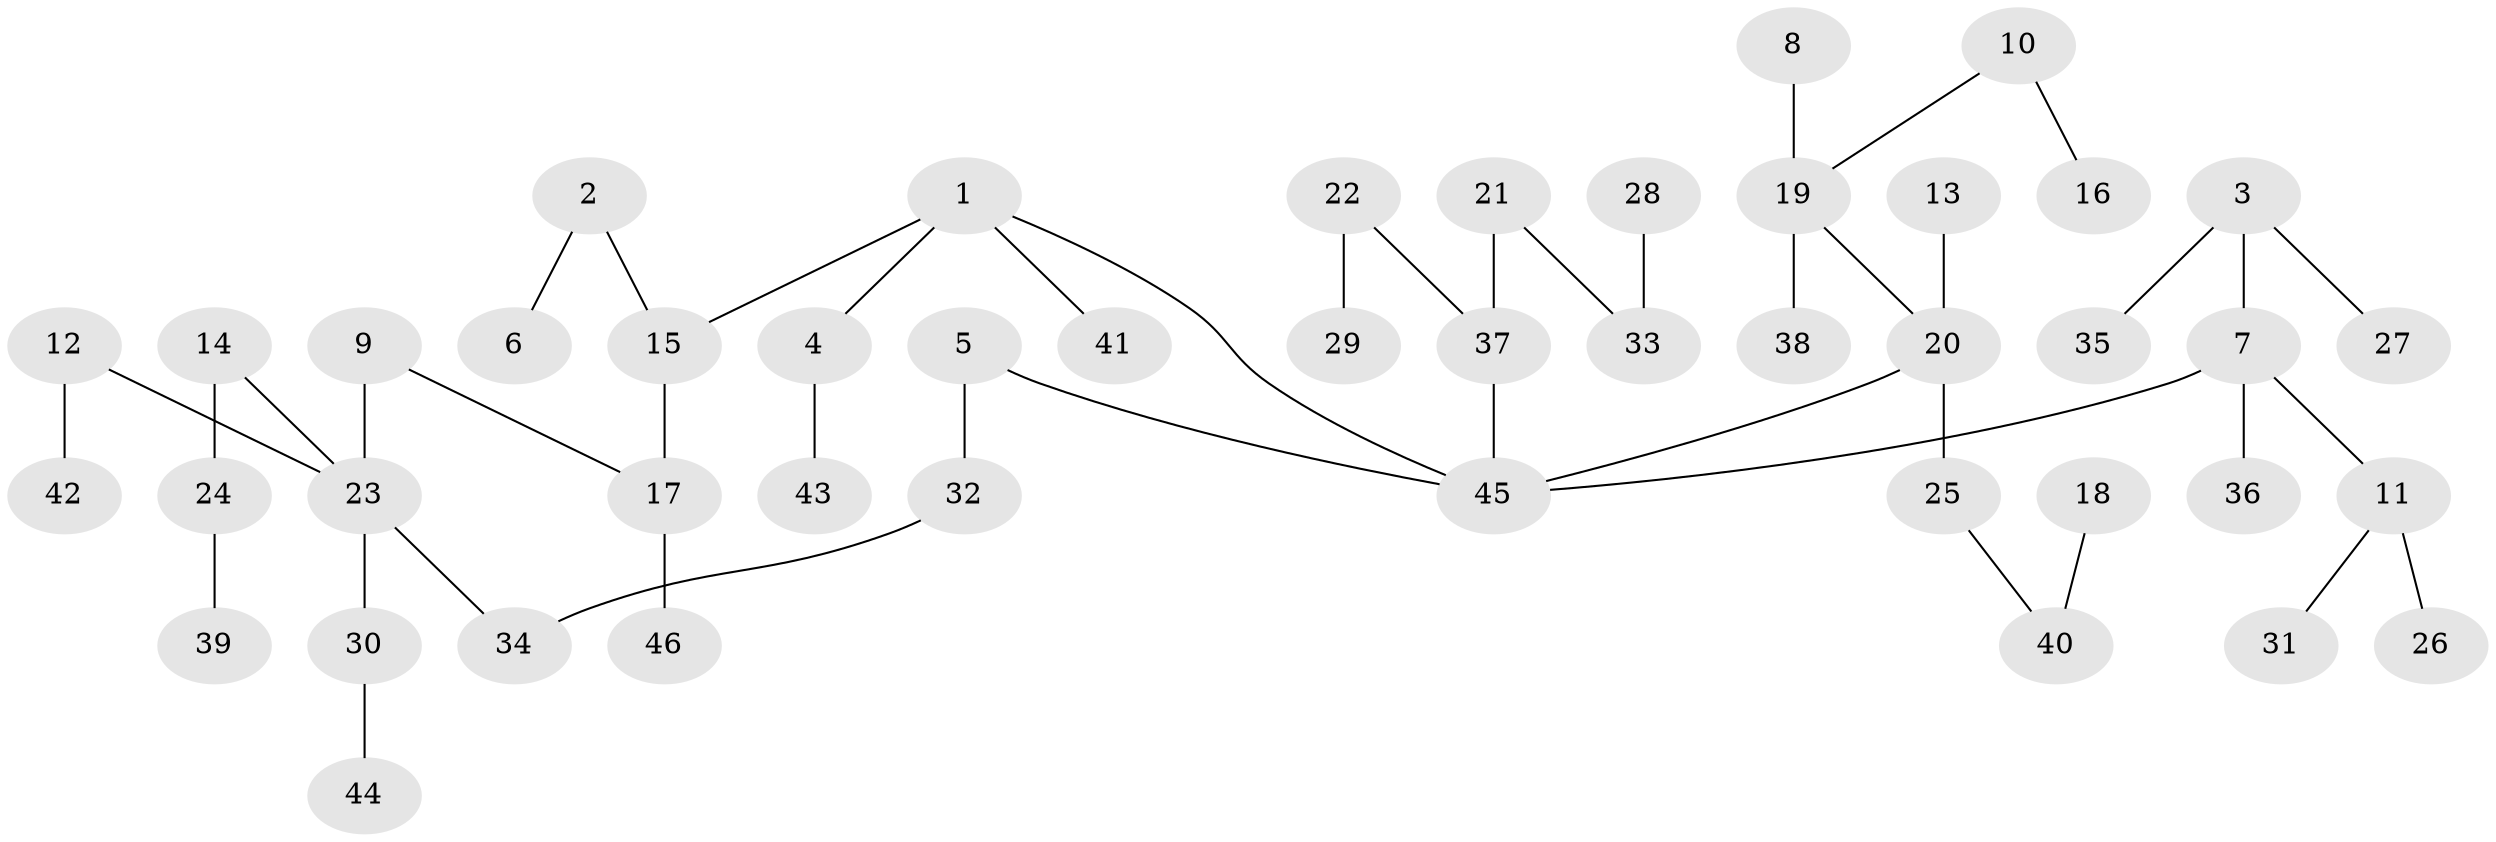 // original degree distribution, {4: 0.03260869565217391, 7: 0.021739130434782608, 6: 0.021739130434782608, 5: 0.021739130434782608, 3: 0.14130434782608695, 1: 0.4673913043478261, 2: 0.29347826086956524}
// Generated by graph-tools (version 1.1) at 2025/01/03/09/25 03:01:11]
// undirected, 46 vertices, 46 edges
graph export_dot {
graph [start="1"]
  node [color=gray90,style=filled];
  1;
  2;
  3;
  4;
  5;
  6;
  7;
  8;
  9;
  10;
  11;
  12;
  13;
  14;
  15;
  16;
  17;
  18;
  19;
  20;
  21;
  22;
  23;
  24;
  25;
  26;
  27;
  28;
  29;
  30;
  31;
  32;
  33;
  34;
  35;
  36;
  37;
  38;
  39;
  40;
  41;
  42;
  43;
  44;
  45;
  46;
  1 -- 4 [weight=1.0];
  1 -- 15 [weight=1.0];
  1 -- 41 [weight=1.0];
  1 -- 45 [weight=1.0];
  2 -- 6 [weight=1.0];
  2 -- 15 [weight=1.0];
  3 -- 7 [weight=1.0];
  3 -- 27 [weight=1.0];
  3 -- 35 [weight=1.0];
  4 -- 43 [weight=1.0];
  5 -- 32 [weight=1.0];
  5 -- 45 [weight=1.0];
  7 -- 11 [weight=1.0];
  7 -- 36 [weight=1.0];
  7 -- 45 [weight=1.0];
  8 -- 19 [weight=1.0];
  9 -- 17 [weight=1.0];
  9 -- 23 [weight=1.0];
  10 -- 16 [weight=1.0];
  10 -- 19 [weight=1.0];
  11 -- 26 [weight=1.0];
  11 -- 31 [weight=1.0];
  12 -- 23 [weight=1.0];
  12 -- 42 [weight=1.0];
  13 -- 20 [weight=1.0];
  14 -- 23 [weight=1.0];
  14 -- 24 [weight=1.0];
  15 -- 17 [weight=1.0];
  17 -- 46 [weight=1.0];
  18 -- 40 [weight=1.0];
  19 -- 20 [weight=1.0];
  19 -- 38 [weight=1.0];
  20 -- 25 [weight=1.0];
  20 -- 45 [weight=1.0];
  21 -- 33 [weight=1.0];
  21 -- 37 [weight=1.0];
  22 -- 29 [weight=1.0];
  22 -- 37 [weight=1.0];
  23 -- 30 [weight=1.0];
  23 -- 34 [weight=1.0];
  24 -- 39 [weight=1.0];
  25 -- 40 [weight=1.0];
  28 -- 33 [weight=1.0];
  30 -- 44 [weight=1.0];
  32 -- 34 [weight=1.0];
  37 -- 45 [weight=1.0];
}
